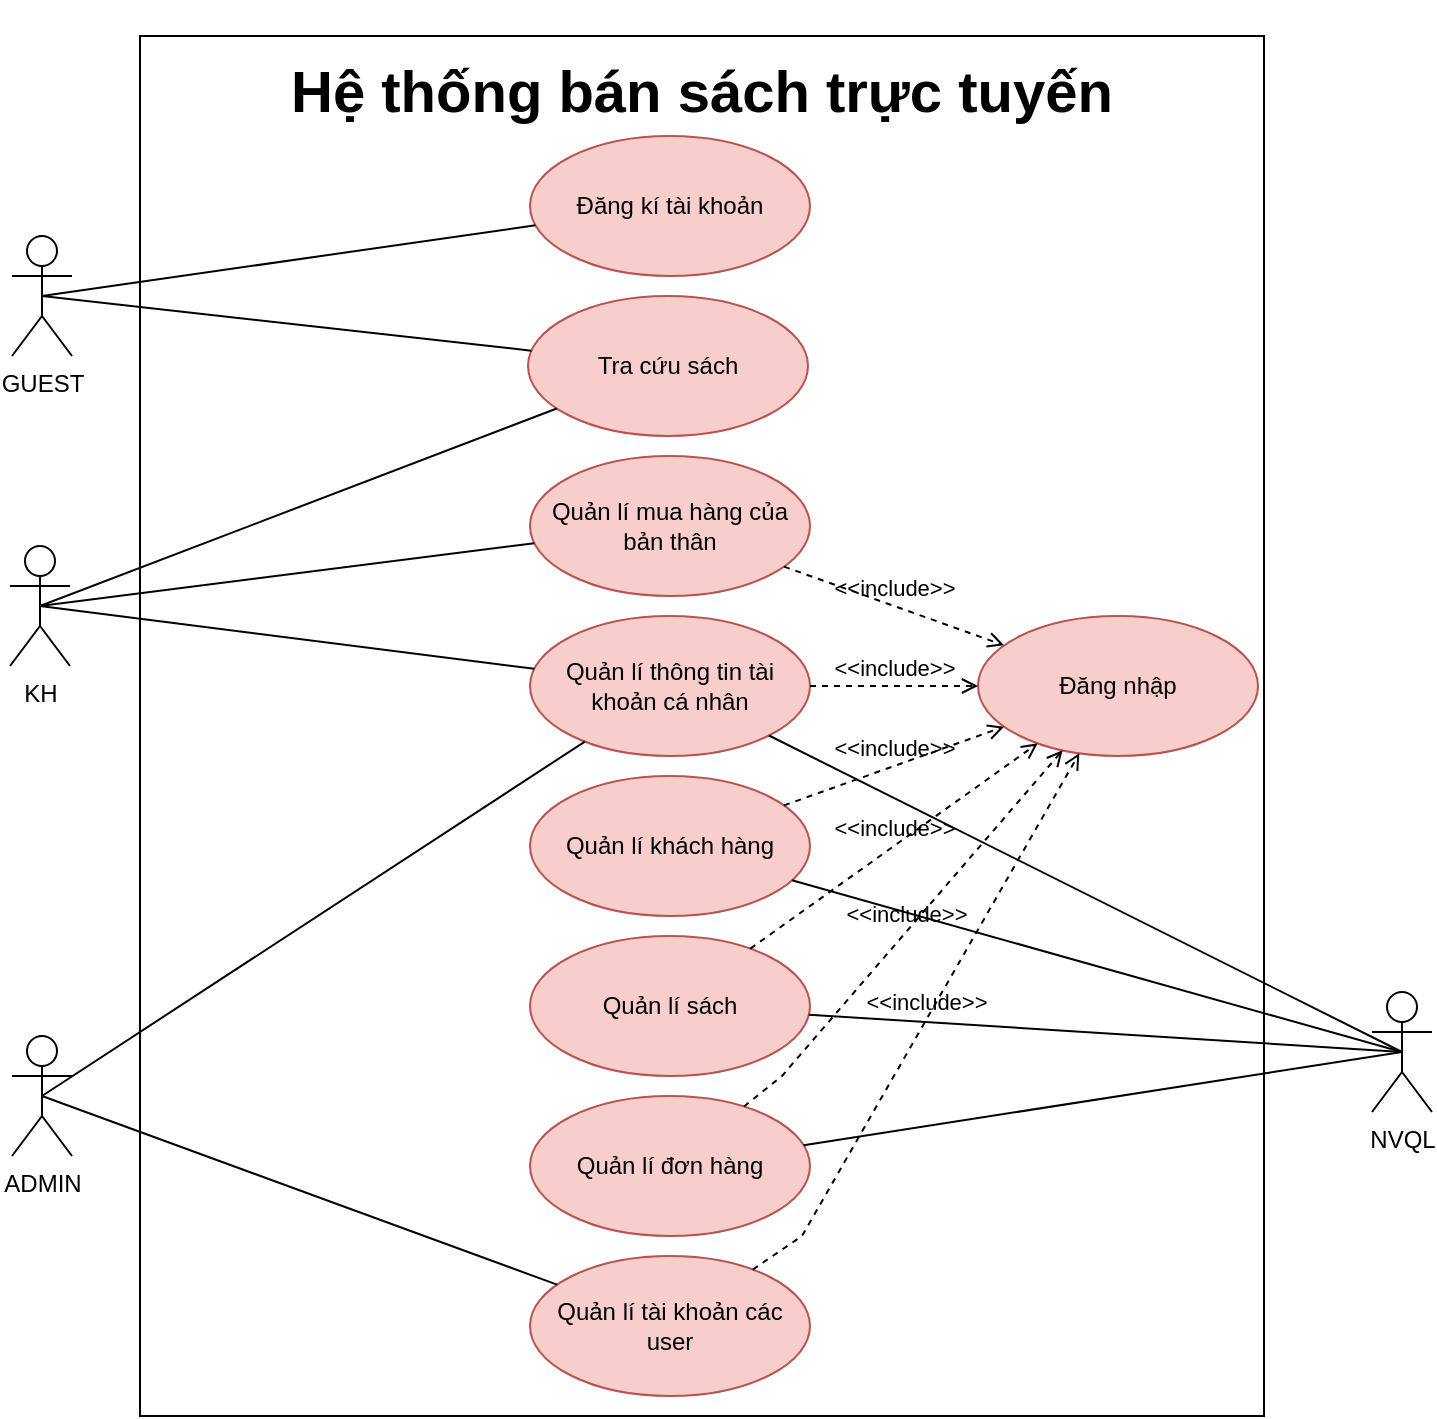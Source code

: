 <mxfile version="24.0.2" type="github" pages="10">
  <diagram id="T3AG9Gq-OQvNrAsNlIJI" name="General use-case">
    <mxGraphModel dx="1122" dy="551" grid="1" gridSize="10" guides="1" tooltips="1" connect="1" arrows="1" fold="1" page="1" pageScale="1" pageWidth="827" pageHeight="1169" math="0" shadow="0">
      <root>
        <mxCell id="0" />
        <mxCell id="1" parent="0" />
        <mxCell id="JvKZOloK4EmOi9SF0FHK-1" value="&lt;p style=&quot;line-height: 120%; font-size: 29px;&quot;&gt;Hệ thống bán sách trực tuyến&lt;/p&gt;" style="shape=rect;html=1;verticalAlign=top;fontStyle=1;whiteSpace=wrap;align=center;spacingTop=-25;" parent="1" vertex="1">
          <mxGeometry x="149" y="50" width="562" height="690" as="geometry" />
        </mxCell>
        <mxCell id="JvKZOloK4EmOi9SF0FHK-2" value="KH" style="shape=umlActor;html=1;verticalLabelPosition=bottom;verticalAlign=top;align=center;" parent="1" vertex="1">
          <mxGeometry x="84" y="305" width="30" height="60" as="geometry" />
        </mxCell>
        <mxCell id="JvKZOloK4EmOi9SF0FHK-4" value="Đăng kí tài khoản" style="ellipse;whiteSpace=wrap;html=1;fillColor=#f8cecc;strokeColor=#b85450;" parent="1" vertex="1">
          <mxGeometry x="344" y="100" width="140" height="70" as="geometry" />
        </mxCell>
        <mxCell id="JvKZOloK4EmOi9SF0FHK-5" value="Quản lí thông tin tài khoản cá nhân" style="ellipse;whiteSpace=wrap;html=1;fillColor=#f8cecc;strokeColor=#b85450;" parent="1" vertex="1">
          <mxGeometry x="344" y="340" width="140" height="70" as="geometry" />
        </mxCell>
        <mxCell id="JvKZOloK4EmOi9SF0FHK-10" value="Tra cứu sách" style="ellipse;whiteSpace=wrap;html=1;fillColor=#f8cecc;strokeColor=#b85450;" parent="1" vertex="1">
          <mxGeometry x="343" y="180" width="140" height="70" as="geometry" />
        </mxCell>
        <mxCell id="JvKZOloK4EmOi9SF0FHK-14" value="" style="edgeStyle=none;html=1;endArrow=none;verticalAlign=bottom;rounded=0;exitX=0.5;exitY=0.5;exitDx=0;exitDy=0;exitPerimeter=0;" parent="1" source="JvKZOloK4EmOi9SF0FHK-2" target="JvKZOloK4EmOi9SF0FHK-5" edge="1">
          <mxGeometry width="160" relative="1" as="geometry">
            <mxPoint x="-113" y="260" as="sourcePoint" />
            <mxPoint x="182" y="205" as="targetPoint" />
          </mxGeometry>
        </mxCell>
        <mxCell id="JvKZOloK4EmOi9SF0FHK-15" value="" style="edgeStyle=none;html=1;endArrow=none;verticalAlign=bottom;rounded=0;exitX=0.5;exitY=0.5;exitDx=0;exitDy=0;exitPerimeter=0;" parent="1" source="JvKZOloK4EmOi9SF0FHK-2" target="JvKZOloK4EmOi9SF0FHK-10" edge="1">
          <mxGeometry width="160" relative="1" as="geometry">
            <mxPoint x="67" y="180" as="sourcePoint" />
            <mxPoint x="382" y="430" as="targetPoint" />
          </mxGeometry>
        </mxCell>
        <mxCell id="JvKZOloK4EmOi9SF0FHK-19" value="Quản lí mua hàng của bản thân" style="ellipse;whiteSpace=wrap;html=1;fillColor=#f8cecc;strokeColor=#b85450;" parent="1" vertex="1">
          <mxGeometry x="344" y="260" width="140" height="70" as="geometry" />
        </mxCell>
        <mxCell id="JvKZOloK4EmOi9SF0FHK-23" value="" style="edgeStyle=none;html=1;endArrow=none;verticalAlign=bottom;rounded=0;exitX=0.5;exitY=0.5;exitDx=0;exitDy=0;exitPerimeter=0;" parent="1" source="JvKZOloK4EmOi9SF0FHK-2" target="JvKZOloK4EmOi9SF0FHK-19" edge="1">
          <mxGeometry width="160" relative="1" as="geometry">
            <mxPoint x="222" y="530" as="sourcePoint" />
            <mxPoint x="382" y="530" as="targetPoint" />
          </mxGeometry>
        </mxCell>
        <mxCell id="JvKZOloK4EmOi9SF0FHK-25" value="NVQL" style="shape=umlActor;html=1;verticalLabelPosition=bottom;verticalAlign=top;align=center;" parent="1" vertex="1">
          <mxGeometry x="765" y="528" width="30" height="60" as="geometry" />
        </mxCell>
        <mxCell id="JvKZOloK4EmOi9SF0FHK-27" value="Quản lí khách hàng" style="ellipse;whiteSpace=wrap;html=1;fillColor=#f8cecc;strokeColor=#b85450;" parent="1" vertex="1">
          <mxGeometry x="344" y="420" width="140" height="70" as="geometry" />
        </mxCell>
        <mxCell id="JvKZOloK4EmOi9SF0FHK-28" value="Quản lí sách" style="ellipse;whiteSpace=wrap;html=1;fillColor=#f8cecc;strokeColor=#b85450;" parent="1" vertex="1">
          <mxGeometry x="344" y="500" width="140" height="70" as="geometry" />
        </mxCell>
        <mxCell id="JvKZOloK4EmOi9SF0FHK-29" value="Quản lí đơn hàng" style="ellipse;whiteSpace=wrap;html=1;fillColor=#f8cecc;strokeColor=#b85450;" parent="1" vertex="1">
          <mxGeometry x="344" y="580" width="140" height="70" as="geometry" />
        </mxCell>
        <mxCell id="JvKZOloK4EmOi9SF0FHK-30" value="" style="edgeStyle=none;html=1;endArrow=none;verticalAlign=bottom;rounded=0;entryX=0.5;entryY=0.5;entryDx=0;entryDy=0;entryPerimeter=0;" parent="1" source="JvKZOloK4EmOi9SF0FHK-5" target="JvKZOloK4EmOi9SF0FHK-25" edge="1">
          <mxGeometry width="160" relative="1" as="geometry">
            <mxPoint x="482" y="360" as="sourcePoint" />
            <mxPoint x="642" y="360" as="targetPoint" />
          </mxGeometry>
        </mxCell>
        <mxCell id="JvKZOloK4EmOi9SF0FHK-62" value="" style="edgeStyle=none;html=1;endArrow=none;verticalAlign=bottom;rounded=0;entryX=0.5;entryY=0.5;entryDx=0;entryDy=0;entryPerimeter=0;" parent="1" source="JvKZOloK4EmOi9SF0FHK-27" target="JvKZOloK4EmOi9SF0FHK-25" edge="1">
          <mxGeometry width="160" relative="1" as="geometry">
            <mxPoint x="332" y="430" as="sourcePoint" />
            <mxPoint x="492" y="430" as="targetPoint" />
          </mxGeometry>
        </mxCell>
        <mxCell id="JvKZOloK4EmOi9SF0FHK-63" value="" style="edgeStyle=none;html=1;endArrow=none;verticalAlign=bottom;rounded=0;entryX=0.5;entryY=0.5;entryDx=0;entryDy=0;entryPerimeter=0;" parent="1" source="JvKZOloK4EmOi9SF0FHK-28" target="JvKZOloK4EmOi9SF0FHK-25" edge="1">
          <mxGeometry width="160" relative="1" as="geometry">
            <mxPoint x="702" y="375" as="sourcePoint" />
            <mxPoint x="1027" y="490" as="targetPoint" />
          </mxGeometry>
        </mxCell>
        <mxCell id="JvKZOloK4EmOi9SF0FHK-64" value="" style="edgeStyle=none;html=1;endArrow=none;verticalAlign=bottom;rounded=0;entryX=0.5;entryY=0.5;entryDx=0;entryDy=0;entryPerimeter=0;" parent="1" source="JvKZOloK4EmOi9SF0FHK-29" target="JvKZOloK4EmOi9SF0FHK-25" edge="1">
          <mxGeometry width="160" relative="1" as="geometry">
            <mxPoint x="642" y="565" as="sourcePoint" />
            <mxPoint x="1027" y="490" as="targetPoint" />
          </mxGeometry>
        </mxCell>
        <mxCell id="JvKZOloK4EmOi9SF0FHK-65" value="Quản lí tài khoản các user" style="ellipse;whiteSpace=wrap;html=1;fillColor=#f8cecc;strokeColor=#b85450;" parent="1" vertex="1">
          <mxGeometry x="344" y="660" width="140" height="70" as="geometry" />
        </mxCell>
        <mxCell id="JvKZOloK4EmOi9SF0FHK-76" value="ADMIN" style="shape=umlActor;html=1;verticalLabelPosition=bottom;verticalAlign=top;align=center;" parent="1" vertex="1">
          <mxGeometry x="85" y="550" width="30" height="60" as="geometry" />
        </mxCell>
        <mxCell id="JvKZOloK4EmOi9SF0FHK-77" value="" style="edgeStyle=none;html=1;endArrow=none;verticalAlign=bottom;rounded=0;exitX=0.5;exitY=0.5;exitDx=0;exitDy=0;exitPerimeter=0;" parent="1" source="JvKZOloK4EmOi9SF0FHK-76" target="JvKZOloK4EmOi9SF0FHK-65" edge="1">
          <mxGeometry width="160" relative="1" as="geometry">
            <mxPoint x="332" y="1440" as="sourcePoint" />
            <mxPoint x="492" y="1440" as="targetPoint" />
          </mxGeometry>
        </mxCell>
        <mxCell id="sQnbWENPOJhFLqvuRIrK-1" value="" style="edgeStyle=none;html=1;endArrow=none;verticalAlign=bottom;rounded=0;exitX=0.5;exitY=0.5;exitDx=0;exitDy=0;exitPerimeter=0;" edge="1" parent="1" source="JvKZOloK4EmOi9SF0FHK-76" target="JvKZOloK4EmOi9SF0FHK-5">
          <mxGeometry width="160" relative="1" as="geometry">
            <mxPoint x="77" y="313" as="sourcePoint" />
            <mxPoint x="362" y="386" as="targetPoint" />
          </mxGeometry>
        </mxCell>
        <mxCell id="sQnbWENPOJhFLqvuRIrK-2" value="GUEST" style="shape=umlActor;verticalLabelPosition=bottom;verticalAlign=top;html=1;outlineConnect=0;" vertex="1" parent="1">
          <mxGeometry x="85" y="150" width="30" height="60" as="geometry" />
        </mxCell>
        <mxCell id="sQnbWENPOJhFLqvuRIrK-3" value="" style="edgeStyle=none;html=1;endArrow=none;verticalAlign=bottom;rounded=0;exitX=0.5;exitY=0.5;exitDx=0;exitDy=0;exitPerimeter=0;" edge="1" parent="1" source="sQnbWENPOJhFLqvuRIrK-2" target="JvKZOloK4EmOi9SF0FHK-4">
          <mxGeometry width="160" relative="1" as="geometry">
            <mxPoint x="440" y="340" as="sourcePoint" />
            <mxPoint x="600" y="340" as="targetPoint" />
          </mxGeometry>
        </mxCell>
        <mxCell id="sQnbWENPOJhFLqvuRIrK-4" value="" style="edgeStyle=none;html=1;endArrow=none;verticalAlign=bottom;rounded=0;exitX=0.5;exitY=0.5;exitDx=0;exitDy=0;exitPerimeter=0;" edge="1" parent="1" source="sQnbWENPOJhFLqvuRIrK-2" target="JvKZOloK4EmOi9SF0FHK-10">
          <mxGeometry width="160" relative="1" as="geometry">
            <mxPoint x="440" y="340" as="sourcePoint" />
            <mxPoint x="600" y="340" as="targetPoint" />
          </mxGeometry>
        </mxCell>
        <mxCell id="FYCU8Og3HFkOgNvL3cF6-1" value="Đăng nhập" style="ellipse;whiteSpace=wrap;html=1;fillColor=#f8cecc;strokeColor=#b85450;" vertex="1" parent="1">
          <mxGeometry x="568" y="340" width="140" height="70" as="geometry" />
        </mxCell>
        <mxCell id="3My_2lXsvOqWwVDi54DY-1" value="&amp;lt;&amp;lt;include&amp;gt;&amp;gt;" style="edgeStyle=none;html=1;endArrow=open;verticalAlign=bottom;dashed=1;labelBackgroundColor=none;rounded=0;" edge="1" parent="1" source="JvKZOloK4EmOi9SF0FHK-19" target="FYCU8Og3HFkOgNvL3cF6-1">
          <mxGeometry width="160" relative="1" as="geometry">
            <mxPoint x="500" y="390" as="sourcePoint" />
            <mxPoint x="620" y="370" as="targetPoint" />
          </mxGeometry>
        </mxCell>
        <mxCell id="3My_2lXsvOqWwVDi54DY-2" value="&amp;lt;&amp;lt;include&amp;gt;&amp;gt;" style="edgeStyle=none;html=1;endArrow=open;verticalAlign=bottom;dashed=1;labelBackgroundColor=none;rounded=0;" edge="1" parent="1" source="JvKZOloK4EmOi9SF0FHK-5" target="FYCU8Og3HFkOgNvL3cF6-1">
          <mxGeometry width="160" relative="1" as="geometry">
            <mxPoint x="500" y="390" as="sourcePoint" />
            <mxPoint x="660" y="390" as="targetPoint" />
          </mxGeometry>
        </mxCell>
        <mxCell id="3My_2lXsvOqWwVDi54DY-3" value="&amp;lt;&amp;lt;include&amp;gt;&amp;gt;" style="edgeStyle=none;html=1;endArrow=open;verticalAlign=bottom;dashed=1;labelBackgroundColor=none;rounded=0;" edge="1" parent="1" source="JvKZOloK4EmOi9SF0FHK-27" target="FYCU8Og3HFkOgNvL3cF6-1">
          <mxGeometry width="160" relative="1" as="geometry">
            <mxPoint x="494" y="385" as="sourcePoint" />
            <mxPoint x="570" y="385" as="targetPoint" />
          </mxGeometry>
        </mxCell>
        <mxCell id="3My_2lXsvOqWwVDi54DY-4" value="&amp;lt;&amp;lt;include&amp;gt;&amp;gt;" style="edgeStyle=none;html=1;endArrow=open;verticalAlign=bottom;dashed=1;labelBackgroundColor=none;rounded=0;" edge="1" parent="1" source="JvKZOloK4EmOi9SF0FHK-28" target="FYCU8Og3HFkOgNvL3cF6-1">
          <mxGeometry width="160" relative="1" as="geometry">
            <mxPoint x="480" y="444" as="sourcePoint" />
            <mxPoint x="584" y="406" as="targetPoint" />
          </mxGeometry>
        </mxCell>
        <mxCell id="3My_2lXsvOqWwVDi54DY-5" value="&amp;lt;&amp;lt;include&amp;gt;&amp;gt;" style="edgeStyle=none;html=1;endArrow=open;verticalAlign=bottom;dashed=1;labelBackgroundColor=none;rounded=0;" edge="1" parent="1" source="JvKZOloK4EmOi9SF0FHK-29" target="FYCU8Og3HFkOgNvL3cF6-1">
          <mxGeometry width="160" relative="1" as="geometry">
            <mxPoint x="463" y="516" as="sourcePoint" />
            <mxPoint x="601" y="414" as="targetPoint" />
            <Array as="points">
              <mxPoint x="470" y="570" />
            </Array>
          </mxGeometry>
        </mxCell>
        <mxCell id="3My_2lXsvOqWwVDi54DY-6" value="&amp;lt;&amp;lt;include&amp;gt;&amp;gt;" style="edgeStyle=none;html=1;endArrow=open;verticalAlign=bottom;dashed=1;labelBackgroundColor=none;rounded=0;" edge="1" parent="1" source="JvKZOloK4EmOi9SF0FHK-65" target="FYCU8Og3HFkOgNvL3cF6-1">
          <mxGeometry width="160" relative="1" as="geometry">
            <mxPoint x="453" y="593" as="sourcePoint" />
            <mxPoint x="611" y="417" as="targetPoint" />
            <Array as="points">
              <mxPoint x="480" y="650" />
            </Array>
          </mxGeometry>
        </mxCell>
      </root>
    </mxGraphModel>
  </diagram>
  <diagram id="E4f3UYhAJX9ZAdOuJxpk" name="Page-9">
    <mxGraphModel dx="954" dy="468" grid="1" gridSize="10" guides="1" tooltips="1" connect="1" arrows="1" fold="1" page="1" pageScale="1" pageWidth="827" pageHeight="1169" math="0" shadow="0">
      <root>
        <mxCell id="0" />
        <mxCell id="1" parent="0" />
        <mxCell id="seLtyUb52pO5nQqdReKk-1" value="&lt;p style=&quot;line-height: 120%; font-size: 29px;&quot;&gt;Đăng nhập&lt;/p&gt;" style="shape=rect;html=1;verticalAlign=top;fontStyle=1;whiteSpace=wrap;align=center;" parent="1" vertex="1">
          <mxGeometry x="250" y="50" width="510" height="340" as="geometry" />
        </mxCell>
        <mxCell id="seLtyUb52pO5nQqdReKk-2" value="KH" style="shape=umlActor;html=1;verticalLabelPosition=bottom;verticalAlign=top;align=center;" parent="1" vertex="1">
          <mxGeometry x="130" y="136" width="30" height="60" as="geometry" />
        </mxCell>
        <mxCell id="seLtyUb52pO5nQqdReKk-3" value="NVQL" style="shape=umlActor;html=1;verticalLabelPosition=bottom;verticalAlign=top;align=center;" parent="1" vertex="1">
          <mxGeometry x="130" y="220" width="30" height="50" as="geometry" />
        </mxCell>
        <mxCell id="seLtyUb52pO5nQqdReKk-5" value="ADMIN" style="shape=umlActor;html=1;verticalLabelPosition=bottom;verticalAlign=top;align=center;" parent="1" vertex="1">
          <mxGeometry x="130" y="300" width="30" height="60" as="geometry" />
        </mxCell>
        <mxCell id="seLtyUb52pO5nQqdReKk-15" value="Lấy lại mật khẩu" style="ellipse;whiteSpace=wrap;html=1;" parent="1" vertex="1">
          <mxGeometry x="590" y="230" width="140" height="70" as="geometry" />
        </mxCell>
        <mxCell id="seLtyUb52pO5nQqdReKk-20" value="" style="edgeStyle=none;html=1;endArrow=none;verticalAlign=bottom;rounded=0;exitX=0.5;exitY=0.5;exitDx=0;exitDy=0;exitPerimeter=0;" parent="1" source="seLtyUb52pO5nQqdReKk-2" target="_ryHOnnW2LSXZOuKVRgd-2" edge="1">
          <mxGeometry width="160" relative="1" as="geometry">
            <mxPoint x="330" y="260" as="sourcePoint" />
            <mxPoint x="280" y="218.63" as="targetPoint" />
          </mxGeometry>
        </mxCell>
        <mxCell id="seLtyUb52pO5nQqdReKk-21" value="" style="edgeStyle=none;html=1;endArrow=none;verticalAlign=bottom;rounded=0;exitX=0.5;exitY=0.5;exitDx=0;exitDy=0;exitPerimeter=0;" parent="1" source="seLtyUb52pO5nQqdReKk-3" target="_ryHOnnW2LSXZOuKVRgd-2" edge="1">
          <mxGeometry width="160" relative="1" as="geometry">
            <mxPoint x="100" y="166" as="sourcePoint" />
            <mxPoint x="280" y="246.481" as="targetPoint" />
          </mxGeometry>
        </mxCell>
        <mxCell id="seLtyUb52pO5nQqdReKk-22" value="" style="edgeStyle=none;html=1;endArrow=none;verticalAlign=bottom;rounded=0;exitX=0.5;exitY=0.5;exitDx=0;exitDy=0;exitPerimeter=0;" parent="1" source="seLtyUb52pO5nQqdReKk-5" target="_ryHOnnW2LSXZOuKVRgd-2" edge="1">
          <mxGeometry width="160" relative="1" as="geometry">
            <mxPoint x="100" y="260" as="sourcePoint" />
            <mxPoint x="280" y="273.148" as="targetPoint" />
          </mxGeometry>
        </mxCell>
        <mxCell id="_ryHOnnW2LSXZOuKVRgd-2" value="Đăng nhập" style="ellipse;whiteSpace=wrap;html=1;fillColor=#f8cecc;strokeColor=#b85450;" parent="1" vertex="1">
          <mxGeometry x="274" y="230" width="140" height="70" as="geometry" />
        </mxCell>
        <mxCell id="_ryHOnnW2LSXZOuKVRgd-3" value="Condition: {Người dùng quên mật khẩu}&#xa;extension point: Quên mật khẩu" style="shape=note;size=15;spacingLeft=5;align=left;whiteSpace=wrap;" parent="1" vertex="1">
          <mxGeometry x="500" y="146" width="240" height="40" as="geometry" />
        </mxCell>
        <mxCell id="_ryHOnnW2LSXZOuKVRgd-4" value="&amp;lt;&amp;lt;extend&amp;gt;&amp;gt;" style="align=right;html=1;verticalAlign=bottom;rounded=0;labelBackgroundColor=none;endArrow=open;endSize=12;dashed=1;" parent="1" source="seLtyUb52pO5nQqdReKk-15" target="_ryHOnnW2LSXZOuKVRgd-2" edge="1">
          <mxGeometry relative="1" as="geometry">
            <mxPoint x="290" y="300" as="targetPoint" />
            <mxPoint x="450" y="300" as="sourcePoint" />
          </mxGeometry>
        </mxCell>
        <mxCell id="_ryHOnnW2LSXZOuKVRgd-5" value="" style="edgeStyle=none;html=1;endArrow=none;rounded=0;labelBackgroundColor=none;dashed=1;" parent="1" source="_ryHOnnW2LSXZOuKVRgd-3" edge="1">
          <mxGeometry relative="1" as="geometry">
            <mxPoint x="542" y="263" as="targetPoint" />
          </mxGeometry>
        </mxCell>
      </root>
    </mxGraphModel>
  </diagram>
  <diagram id="nya3glI3eG39C7vfRIj3" name="Page-3">
    <mxGraphModel dx="954" dy="468" grid="1" gridSize="10" guides="1" tooltips="1" connect="1" arrows="1" fold="1" page="1" pageScale="1" pageWidth="827" pageHeight="1169" math="0" shadow="0">
      <root>
        <mxCell id="0" />
        <mxCell id="1" parent="0" />
        <mxCell id="Z1TTJWBlDeIg8dNZD0U3-1" value="&lt;p style=&quot;line-height: 120%; font-size: 29px;&quot;&gt;Quản lí thông tin tài khoản&lt;/p&gt;" style="shape=rect;html=1;verticalAlign=top;fontStyle=1;whiteSpace=wrap;align=center;spacingTop=-20;" parent="1" vertex="1">
          <mxGeometry x="160" y="20" width="590" height="340" as="geometry" />
        </mxCell>
        <mxCell id="Z1TTJWBlDeIg8dNZD0U3-2" value="KH" style="shape=umlActor;html=1;verticalLabelPosition=bottom;verticalAlign=top;align=center;" parent="1" vertex="1">
          <mxGeometry x="75" y="80" width="30" height="60" as="geometry" />
        </mxCell>
        <mxCell id="Z1TTJWBlDeIg8dNZD0U3-3" value="Quản lí thông tin tài khoản" style="ellipse;whiteSpace=wrap;html=1;fillColor=#f8cecc;strokeColor=#b85450;" parent="1" vertex="1">
          <mxGeometry x="250" y="210" width="140" height="70" as="geometry" />
        </mxCell>
        <mxCell id="Z1TTJWBlDeIg8dNZD0U3-4" value="Đổi mật khẩu" style="ellipse;whiteSpace=wrap;html=1;" parent="1" vertex="1">
          <mxGeometry x="540" y="148.5" width="140" height="75" as="geometry" />
        </mxCell>
        <mxCell id="Z1TTJWBlDeIg8dNZD0U3-5" value="Cập nhật thông tin cá nhân" style="ellipse;whiteSpace=wrap;html=1;" parent="1" vertex="1">
          <mxGeometry x="540" y="265" width="140" height="70" as="geometry" />
        </mxCell>
        <mxCell id="Z1TTJWBlDeIg8dNZD0U3-6" value="" style="edgeStyle=none;html=1;endArrow=none;verticalAlign=bottom;rounded=0;exitX=0.5;exitY=0.5;exitDx=0;exitDy=0;exitPerimeter=0;" parent="1" source="Z1TTJWBlDeIg8dNZD0U3-2" target="Z1TTJWBlDeIg8dNZD0U3-3" edge="1">
          <mxGeometry width="160" relative="1" as="geometry">
            <mxPoint x="45" y="190" as="sourcePoint" />
            <mxPoint x="340" y="135" as="targetPoint" />
          </mxGeometry>
        </mxCell>
        <mxCell id="Z1TTJWBlDeIg8dNZD0U3-7" value="&amp;lt;&amp;lt;extend&amp;gt;&amp;gt;" style="edgeStyle=none;html=1;startArrow=open;endArrow=none;startSize=12;verticalAlign=bottom;dashed=1;labelBackgroundColor=none;rounded=0;" parent="1" source="Z1TTJWBlDeIg8dNZD0U3-3" target="Z1TTJWBlDeIg8dNZD0U3-5" edge="1">
          <mxGeometry width="160" relative="1" as="geometry">
            <mxPoint x="595" y="340" as="sourcePoint" />
            <mxPoint x="583" y="360" as="targetPoint" />
          </mxGeometry>
        </mxCell>
        <mxCell id="Z1TTJWBlDeIg8dNZD0U3-8" value="&amp;lt;&amp;lt;extend&amp;gt;&amp;gt;" style="edgeStyle=none;html=1;startArrow=open;endArrow=none;startSize=12;verticalAlign=bottom;dashed=1;labelBackgroundColor=none;rounded=0;" parent="1" source="Z1TTJWBlDeIg8dNZD0U3-3" target="Z1TTJWBlDeIg8dNZD0U3-4" edge="1">
          <mxGeometry width="160" relative="1" as="geometry">
            <mxPoint x="644" y="350" as="sourcePoint" />
            <mxPoint x="644" y="420" as="targetPoint" />
          </mxGeometry>
        </mxCell>
        <mxCell id="Z1TTJWBlDeIg8dNZD0U3-9" value="NVQL" style="shape=umlActor;html=1;verticalLabelPosition=bottom;verticalAlign=top;align=center;" parent="1" vertex="1">
          <mxGeometry x="75" y="190" width="30" height="60" as="geometry" />
        </mxCell>
        <mxCell id="Z1TTJWBlDeIg8dNZD0U3-10" value="" style="edgeStyle=none;html=1;endArrow=none;verticalAlign=bottom;rounded=0;entryX=0.5;entryY=0.5;entryDx=0;entryDy=0;entryPerimeter=0;" parent="1" source="Z1TTJWBlDeIg8dNZD0U3-3" target="Z1TTJWBlDeIg8dNZD0U3-9" edge="1">
          <mxGeometry width="160" relative="1" as="geometry">
            <mxPoint x="640" y="290" as="sourcePoint" />
            <mxPoint x="800" y="290" as="targetPoint" />
          </mxGeometry>
        </mxCell>
        <mxCell id="EpYbXIrP79f_heJija39-1" value="ADMIN" style="shape=umlActor;html=1;verticalLabelPosition=bottom;verticalAlign=top;align=center;" vertex="1" parent="1">
          <mxGeometry x="75" y="280" width="30" height="60" as="geometry" />
        </mxCell>
        <mxCell id="EpYbXIrP79f_heJija39-2" value="" style="edgeStyle=none;html=1;endArrow=none;verticalAlign=bottom;rounded=0;entryX=0.5;entryY=0.5;entryDx=0;entryDy=0;entryPerimeter=0;" edge="1" parent="1" source="Z1TTJWBlDeIg8dNZD0U3-3" target="EpYbXIrP79f_heJija39-1">
          <mxGeometry width="160" relative="1" as="geometry">
            <mxPoint x="267" y="270" as="sourcePoint" />
            <mxPoint x="100" y="310" as="targetPoint" />
          </mxGeometry>
        </mxCell>
      </root>
    </mxGraphModel>
  </diagram>
  <diagram id="BJi0dOUraSn688Yki9ww" name="Page-4">
    <mxGraphModel dx="954" dy="468" grid="1" gridSize="10" guides="1" tooltips="1" connect="1" arrows="1" fold="1" page="1" pageScale="1" pageWidth="827" pageHeight="1169" math="0" shadow="0">
      <root>
        <mxCell id="0" />
        <mxCell id="1" parent="0" />
        <mxCell id="kupCzS3My-6PYr_9Wxm2-1" value="&lt;p style=&quot;line-height: 120%; font-size: 29px;&quot;&gt;Quản lí sách&lt;/p&gt;" style="shape=rect;html=1;verticalAlign=top;fontStyle=1;whiteSpace=wrap;align=center;horizontal=1;spacing=-18;" parent="1" vertex="1">
          <mxGeometry x="120" y="180" width="630" height="460" as="geometry" />
        </mxCell>
        <mxCell id="kupCzS3My-6PYr_9Wxm2-14" value="NVQL" style="shape=umlActor;html=1;verticalLabelPosition=bottom;verticalAlign=top;align=center;" parent="1" vertex="1">
          <mxGeometry x="60" y="375" width="30" height="60" as="geometry" />
        </mxCell>
        <mxCell id="kupCzS3My-6PYr_9Wxm2-15" value="Quản lí sách" style="ellipse;whiteSpace=wrap;html=1;fillColor=#f8cecc;strokeColor=#b85450;" parent="1" vertex="1">
          <mxGeometry x="170" y="370" width="140" height="70" as="geometry" />
        </mxCell>
        <mxCell id="kupCzS3My-6PYr_9Wxm2-16" value="Thống kê tổng số lượt mua sách theo từng quyển sách" style="ellipse;whiteSpace=wrap;html=1;" parent="1" vertex="1">
          <mxGeometry x="365" y="567" width="140" height="70" as="geometry" />
        </mxCell>
        <mxCell id="kupCzS3My-6PYr_9Wxm2-17" value="sắp xếp tăng dần/ giảm dần" style="ellipse;whiteSpace=wrap;html=1;" parent="1" vertex="1">
          <mxGeometry x="600" y="567" width="140" height="70" as="geometry" />
        </mxCell>
        <mxCell id="kupCzS3My-6PYr_9Wxm2-19" value="Thêm/xóa sách" style="ellipse;whiteSpace=wrap;html=1;" parent="1" vertex="1">
          <mxGeometry x="365" y="330" width="140" height="70" as="geometry" />
        </mxCell>
        <mxCell id="kupCzS3My-6PYr_9Wxm2-20" value="Theo số lượng sách còn lại trong kho" style="ellipse;whiteSpace=wrap;html=1;" parent="1" vertex="1">
          <mxGeometry x="365" y="410" width="140" height="70" as="geometry" />
        </mxCell>
        <mxCell id="kupCzS3My-6PYr_9Wxm2-21" value="Cập nhật giá" style="ellipse;whiteSpace=wrap;html=1;" parent="1" vertex="1">
          <mxGeometry x="375" y="490" width="120" height="60" as="geometry" />
        </mxCell>
        <mxCell id="kupCzS3My-6PYr_9Wxm2-24" value="&amp;lt;&amp;lt;extend&amp;gt;&amp;gt;" style="edgeStyle=none;html=1;startArrow=open;endArrow=none;startSize=12;verticalAlign=bottom;dashed=1;labelBackgroundColor=none;rounded=0;" parent="1" source="kupCzS3My-6PYr_9Wxm2-15" target="kupCzS3My-6PYr_9Wxm2-16" edge="1">
          <mxGeometry width="160" relative="1" as="geometry">
            <mxPoint x="880" y="585" as="sourcePoint" />
            <mxPoint x="720" y="545" as="targetPoint" />
          </mxGeometry>
        </mxCell>
        <mxCell id="kupCzS3My-6PYr_9Wxm2-25" value="&amp;lt;&amp;lt;extend&amp;gt;&amp;gt;" style="edgeStyle=none;html=1;startArrow=open;endArrow=none;startSize=12;verticalAlign=bottom;dashed=1;labelBackgroundColor=none;rounded=0;" parent="1" source="kupCzS3My-6PYr_9Wxm2-16" target="kupCzS3My-6PYr_9Wxm2-17" edge="1">
          <mxGeometry width="160" relative="1" as="geometry">
            <mxPoint x="900" y="609" as="sourcePoint" />
            <mxPoint x="870" y="640" as="targetPoint" />
          </mxGeometry>
        </mxCell>
        <mxCell id="kupCzS3My-6PYr_9Wxm2-26" value="&amp;lt;&amp;lt;extend&amp;gt;&amp;gt;" style="edgeStyle=none;html=1;startArrow=open;endArrow=none;startSize=12;verticalAlign=bottom;dashed=1;labelBackgroundColor=none;rounded=0;" parent="1" source="kupCzS3My-6PYr_9Wxm2-15" target="kupCzS3My-6PYr_9Wxm2-21" edge="1">
          <mxGeometry width="160" relative="1" as="geometry">
            <mxPoint x="900" y="609" as="sourcePoint" />
            <mxPoint x="860" y="650" as="targetPoint" />
          </mxGeometry>
        </mxCell>
        <mxCell id="kupCzS3My-6PYr_9Wxm2-27" value="&amp;lt;&amp;lt;extend&amp;gt;&amp;gt;" style="edgeStyle=none;html=1;startArrow=open;endArrow=none;startSize=12;verticalAlign=bottom;dashed=1;labelBackgroundColor=none;rounded=0;" parent="1" source="kupCzS3My-6PYr_9Wxm2-15" target="kupCzS3My-6PYr_9Wxm2-20" edge="1">
          <mxGeometry width="160" relative="1" as="geometry">
            <mxPoint x="950" y="620" as="sourcePoint" />
            <mxPoint x="930" y="775" as="targetPoint" />
          </mxGeometry>
        </mxCell>
        <mxCell id="kupCzS3My-6PYr_9Wxm2-28" value="&amp;lt;&amp;lt;extend&amp;gt;&amp;gt;" style="edgeStyle=none;html=1;startArrow=open;endArrow=none;startSize=12;verticalAlign=bottom;dashed=1;labelBackgroundColor=none;rounded=0;" parent="1" source="kupCzS3My-6PYr_9Wxm2-15" target="kupCzS3My-6PYr_9Wxm2-19" edge="1">
          <mxGeometry x="0.007" width="160" relative="1" as="geometry">
            <mxPoint x="950" y="620" as="sourcePoint" />
            <mxPoint x="930" y="775" as="targetPoint" />
            <Array as="points" />
            <mxPoint as="offset" />
          </mxGeometry>
        </mxCell>
        <mxCell id="kupCzS3My-6PYr_9Wxm2-29" value="" style="edgeStyle=none;html=1;endArrow=none;verticalAlign=bottom;rounded=0;entryX=0.5;entryY=0.5;entryDx=0;entryDy=0;entryPerimeter=0;" parent="1" source="kupCzS3My-6PYr_9Wxm2-15" target="kupCzS3My-6PYr_9Wxm2-14" edge="1">
          <mxGeometry width="160" relative="1" as="geometry">
            <mxPoint x="860" y="305" as="sourcePoint" />
            <mxPoint x="1185" y="420" as="targetPoint" />
          </mxGeometry>
        </mxCell>
        <mxCell id="R3z9S4FRo9-Uq1dqK_ZA-1" value="Tìm kiếm sách" style="ellipse;whiteSpace=wrap;html=1;" parent="1" vertex="1">
          <mxGeometry x="365" y="250" width="140" height="70" as="geometry" />
        </mxCell>
        <mxCell id="R3z9S4FRo9-Uq1dqK_ZA-2" value="&amp;lt;&amp;lt;extend&amp;gt;&amp;gt;" style="edgeStyle=none;html=1;startArrow=open;endArrow=none;startSize=12;verticalAlign=bottom;dashed=1;labelBackgroundColor=none;rounded=0;" parent="1" source="kupCzS3My-6PYr_9Wxm2-15" target="R3z9S4FRo9-Uq1dqK_ZA-1" edge="1">
          <mxGeometry width="160" relative="1" as="geometry">
            <mxPoint x="410" y="400" as="sourcePoint" />
            <mxPoint x="570" y="400" as="targetPoint" />
          </mxGeometry>
        </mxCell>
      </root>
    </mxGraphModel>
  </diagram>
  <diagram id="9v_X5ptGF9QI0y2-gBzS" name="Page-5">
    <mxGraphModel dx="954" dy="468" grid="1" gridSize="10" guides="1" tooltips="1" connect="1" arrows="1" fold="1" page="1" pageScale="1" pageWidth="827" pageHeight="1169" math="0" shadow="0">
      <root>
        <mxCell id="0" />
        <mxCell id="1" parent="0" />
        <mxCell id="Sq7gzSCIwvNs6BAdaGtJ-1" value="&lt;p style=&quot;line-height: 120%; font-size: 29px;&quot;&gt;Tra cứu sách&lt;/p&gt;" style="shape=rect;html=1;verticalAlign=top;fontStyle=1;whiteSpace=wrap;align=center;" parent="1" vertex="1">
          <mxGeometry x="80.5" y="110" width="666" height="420" as="geometry" />
        </mxCell>
        <mxCell id="Sq7gzSCIwvNs6BAdaGtJ-2" value="KH" style="shape=umlActor;html=1;verticalLabelPosition=bottom;verticalAlign=top;align=center;" parent="1" vertex="1">
          <mxGeometry x="17" y="240" width="30" height="60" as="geometry" />
        </mxCell>
        <mxCell id="Sq7gzSCIwvNs6BAdaGtJ-3" value="Đặt mua sách" style="ellipse;whiteSpace=wrap;html=1;" parent="1" vertex="1">
          <mxGeometry x="580" y="310" width="140" height="70" as="geometry" />
        </mxCell>
        <mxCell id="Sq7gzSCIwvNs6BAdaGtJ-4" value="Tra cứu sách" style="ellipse;whiteSpace=wrap;html=1;fillColor=#f8cecc;strokeColor=#b85450;" parent="1" vertex="1">
          <mxGeometry x="140" y="300" width="140" height="70" as="geometry" />
        </mxCell>
        <mxCell id="Sq7gzSCIwvNs6BAdaGtJ-5" value="Xem chi tiết sách&amp;nbsp;" style="ellipse;whiteSpace=wrap;html=1;" parent="1" vertex="1">
          <mxGeometry x="344" y="304" width="140" height="70" as="geometry" />
        </mxCell>
        <mxCell id="Sq7gzSCIwvNs6BAdaGtJ-6" value="" style="edgeStyle=none;html=1;endArrow=none;verticalAlign=bottom;rounded=0;exitX=0.5;exitY=0.5;exitDx=0;exitDy=0;exitPerimeter=0;" parent="1" source="Sq7gzSCIwvNs6BAdaGtJ-2" target="Sq7gzSCIwvNs6BAdaGtJ-4" edge="1">
          <mxGeometry width="160" relative="1" as="geometry">
            <mxPoint x="454" y="310" as="sourcePoint" />
            <mxPoint x="614" y="310" as="targetPoint" />
          </mxGeometry>
        </mxCell>
        <mxCell id="Sq7gzSCIwvNs6BAdaGtJ-7" value="&amp;lt;&amp;lt;extend&amp;gt;&amp;gt;" style="edgeStyle=none;html=1;startArrow=open;endArrow=none;startSize=12;verticalAlign=bottom;dashed=1;labelBackgroundColor=none;rounded=0;" parent="1" source="Sq7gzSCIwvNs6BAdaGtJ-4" target="Sq7gzSCIwvNs6BAdaGtJ-5" edge="1">
          <mxGeometry width="160" relative="1" as="geometry">
            <mxPoint x="464" y="272.5" as="sourcePoint" />
            <mxPoint x="624" y="272.5" as="targetPoint" />
          </mxGeometry>
        </mxCell>
        <mxCell id="Sq7gzSCIwvNs6BAdaGtJ-16" value="sắp xếp tăng dần/ giảm dần theo giá" style="ellipse;whiteSpace=wrap;html=1;" parent="1" vertex="1">
          <mxGeometry x="344" y="200" width="140" height="70" as="geometry" />
        </mxCell>
        <mxCell id="Sq7gzSCIwvNs6BAdaGtJ-17" value="&amp;lt;&amp;lt;extend&amp;gt;&amp;gt;" style="edgeStyle=none;html=1;startArrow=open;endArrow=none;startSize=12;verticalAlign=bottom;dashed=1;labelBackgroundColor=none;rounded=0;" parent="1" source="Sq7gzSCIwvNs6BAdaGtJ-4" target="Sq7gzSCIwvNs6BAdaGtJ-16" edge="1">
          <mxGeometry x="-0.005" width="160" relative="1" as="geometry">
            <mxPoint x="370" y="230" as="sourcePoint" />
            <mxPoint x="594" y="332.5" as="targetPoint" />
            <mxPoint as="offset" />
          </mxGeometry>
        </mxCell>
        <mxCell id="Sq7gzSCIwvNs6BAdaGtJ-26" style="edgeStyle=orthogonalEdgeStyle;rounded=0;orthogonalLoop=1;jettySize=auto;html=1;exitX=0.5;exitY=1;exitDx=0;exitDy=0;" parent="1" edge="1">
          <mxGeometry relative="1" as="geometry">
            <mxPoint x="630" y="260" as="sourcePoint" />
            <mxPoint x="630" y="260" as="targetPoint" />
          </mxGeometry>
        </mxCell>
        <mxCell id="A_iAcXmioF64ESBNK1W_-6" value="&amp;lt;&amp;lt;extend&amp;gt;&amp;gt;" style="edgeStyle=none;html=1;startArrow=open;endArrow=none;startSize=12;verticalAlign=bottom;dashed=1;labelBackgroundColor=none;rounded=0;" parent="1" source="Sq7gzSCIwvNs6BAdaGtJ-5" target="Sq7gzSCIwvNs6BAdaGtJ-3" edge="1">
          <mxGeometry width="160" relative="1" as="geometry">
            <mxPoint x="200" y="380" as="sourcePoint" />
            <mxPoint x="360" y="380" as="targetPoint" />
          </mxGeometry>
        </mxCell>
        <mxCell id="eMYxeVDqPSNrHwEivChY-1" value="Đăng nhập" style="ellipse;whiteSpace=wrap;html=1;fillColor=#f8cecc;strokeColor=#b85450;" parent="1" vertex="1">
          <mxGeometry x="580" y="430" width="140" height="70" as="geometry" />
        </mxCell>
        <mxCell id="eMYxeVDqPSNrHwEivChY-6" value="&amp;lt;&amp;lt;include&amp;gt;&amp;gt;" style="edgeStyle=none;html=1;endArrow=open;verticalAlign=bottom;dashed=1;labelBackgroundColor=none;rounded=0;" parent="1" source="Sq7gzSCIwvNs6BAdaGtJ-3" target="eMYxeVDqPSNrHwEivChY-1" edge="1">
          <mxGeometry width="160" relative="1" as="geometry">
            <mxPoint x="250" y="390" as="sourcePoint" />
            <mxPoint x="410" y="390" as="targetPoint" />
          </mxGeometry>
        </mxCell>
        <mxCell id="gzndupuNSLjNwEllTn9G-1" value="Thêm sách trong giỏ hàng" style="ellipse;whiteSpace=wrap;html=1;" parent="1" vertex="1">
          <mxGeometry x="344" y="430" width="140" height="70" as="geometry" />
        </mxCell>
        <mxCell id="gzndupuNSLjNwEllTn9G-2" value="&amp;lt;&amp;lt;extend&amp;gt;&amp;gt;" style="edgeStyle=none;html=1;startArrow=open;endArrow=none;startSize=12;verticalAlign=bottom;dashed=1;labelBackgroundColor=none;rounded=0;" parent="1" source="Sq7gzSCIwvNs6BAdaGtJ-5" target="gzndupuNSLjNwEllTn9G-1" edge="1">
          <mxGeometry width="160" relative="1" as="geometry">
            <mxPoint x="330" y="420" as="sourcePoint" />
            <mxPoint x="490" y="420" as="targetPoint" />
          </mxGeometry>
        </mxCell>
        <mxCell id="gzndupuNSLjNwEllTn9G-3" value="&amp;lt;&amp;lt;include&amp;gt;&amp;gt;" style="edgeStyle=none;html=1;endArrow=open;verticalAlign=bottom;dashed=1;labelBackgroundColor=none;rounded=0;" parent="1" source="gzndupuNSLjNwEllTn9G-1" target="eMYxeVDqPSNrHwEivChY-1" edge="1">
          <mxGeometry width="160" relative="1" as="geometry">
            <mxPoint x="330" y="420" as="sourcePoint" />
            <mxPoint x="490" y="420" as="targetPoint" />
          </mxGeometry>
        </mxCell>
        <mxCell id="-2os0qDmkVIs4XQS6Gwe-2" value="GUEST" style="shape=umlActor;html=1;verticalLabelPosition=bottom;verticalAlign=top;align=center;" vertex="1" parent="1">
          <mxGeometry x="17" y="365" width="30" height="60" as="geometry" />
        </mxCell>
        <mxCell id="-2os0qDmkVIs4XQS6Gwe-3" value="" style="edgeStyle=none;html=1;endArrow=none;verticalAlign=bottom;rounded=0;exitX=0.5;exitY=0.5;exitDx=0;exitDy=0;exitPerimeter=0;" edge="1" parent="1" source="-2os0qDmkVIs4XQS6Gwe-2" target="Sq7gzSCIwvNs6BAdaGtJ-4">
          <mxGeometry width="160" relative="1" as="geometry">
            <mxPoint x="464" y="386" as="sourcePoint" />
            <mxPoint x="150" y="411" as="targetPoint" />
          </mxGeometry>
        </mxCell>
      </root>
    </mxGraphModel>
  </diagram>
  <diagram id="6tT5W5dWCCwECCKHmrsS" name="Page-6">
    <mxGraphModel dx="954" dy="468" grid="1" gridSize="10" guides="1" tooltips="1" connect="1" arrows="1" fold="1" page="1" pageScale="1" pageWidth="827" pageHeight="1169" math="0" shadow="0">
      <root>
        <mxCell id="0" />
        <mxCell id="1" parent="0" />
        <mxCell id="jvfzSwQXrmkZsnoeaDwf-1" value="&lt;p style=&quot;line-height: 120%; font-size: 29px;&quot;&gt;Quản lí đơn hàng&lt;/p&gt;" style="shape=rect;html=1;verticalAlign=top;fontStyle=1;whiteSpace=wrap;align=center;" parent="1" vertex="1">
          <mxGeometry x="90" y="170" width="730" height="505" as="geometry" />
        </mxCell>
        <mxCell id="jvfzSwQXrmkZsnoeaDwf-2" value="NVQL" style="shape=umlActor;html=1;verticalLabelPosition=bottom;verticalAlign=top;align=center;" parent="1" vertex="1">
          <mxGeometry x="20" y="416" width="30" height="60" as="geometry" />
        </mxCell>
        <mxCell id="jvfzSwQXrmkZsnoeaDwf-3" value="Quản lí đơn hàng" style="ellipse;whiteSpace=wrap;html=1;fillColor=#f8cecc;strokeColor=#b85450;" parent="1" vertex="1">
          <mxGeometry x="120" y="415" width="140" height="70" as="geometry" />
        </mxCell>
        <mxCell id="jvfzSwQXrmkZsnoeaDwf-4" value="Xác nhận việc đặt mua sách" style="ellipse;whiteSpace=wrap;html=1;" parent="1" vertex="1">
          <mxGeometry x="417" y="335" width="140" height="70" as="geometry" />
        </mxCell>
        <mxCell id="jvfzSwQXrmkZsnoeaDwf-5" value="Xác nhận việc hủy sách" style="ellipse;whiteSpace=wrap;html=1;" parent="1" vertex="1">
          <mxGeometry x="427" y="585" width="120" height="70" as="geometry" />
        </mxCell>
        <mxCell id="jvfzSwQXrmkZsnoeaDwf-6" value="Xem quá trình giao hàng của đơn hàng" style="ellipse;whiteSpace=wrap;html=1;" parent="1" vertex="1">
          <mxGeometry x="277" y="585" width="140" height="70" as="geometry" />
        </mxCell>
        <mxCell id="jvfzSwQXrmkZsnoeaDwf-7" value="Xác nhận việc thanh toán trước của khách hàng" style="ellipse;whiteSpace=wrap;html=1;" parent="1" vertex="1">
          <mxGeometry x="120" y="585" width="140" height="70" as="geometry" />
        </mxCell>
        <mxCell id="jvfzSwQXrmkZsnoeaDwf-8" value="Thống kê doanh số" style="ellipse;whiteSpace=wrap;html=1;" parent="1" vertex="1">
          <mxGeometry x="417" y="495" width="140" height="70" as="geometry" />
        </mxCell>
        <mxCell id="jvfzSwQXrmkZsnoeaDwf-9" value="Xem chi tiết đơn hàng" style="ellipse;whiteSpace=wrap;html=1;" parent="1" vertex="1">
          <mxGeometry x="630" y="255" width="140" height="70" as="geometry" />
        </mxCell>
        <mxCell id="jvfzSwQXrmkZsnoeaDwf-10" value="Tra cứu đơn hàng" style="ellipse;whiteSpace=wrap;html=1;" parent="1" vertex="1">
          <mxGeometry x="410" y="255" width="140" height="70" as="geometry" />
        </mxCell>
        <mxCell id="jvfzSwQXrmkZsnoeaDwf-11" value="&amp;lt;&amp;lt;extend&amp;gt;&amp;gt;" style="edgeStyle=none;html=1;startArrow=open;endArrow=none;startSize=12;verticalAlign=bottom;dashed=1;labelBackgroundColor=none;rounded=0;" parent="1" source="jvfzSwQXrmkZsnoeaDwf-3" target="jvfzSwQXrmkZsnoeaDwf-4" edge="1">
          <mxGeometry x="0.014" width="160" relative="1" as="geometry">
            <mxPoint x="480" y="175" as="sourcePoint" />
            <mxPoint x="600" y="330" as="targetPoint" />
            <mxPoint as="offset" />
          </mxGeometry>
        </mxCell>
        <mxCell id="jvfzSwQXrmkZsnoeaDwf-12" value="&amp;lt;&amp;lt;extend&amp;gt;&amp;gt;" style="edgeStyle=none;html=1;startArrow=open;endArrow=none;startSize=12;verticalAlign=bottom;dashed=1;labelBackgroundColor=none;rounded=0;" parent="1" source="jvfzSwQXrmkZsnoeaDwf-3" target="jvfzSwQXrmkZsnoeaDwf-10" edge="1">
          <mxGeometry width="160" relative="1" as="geometry">
            <mxPoint x="500" y="425" as="sourcePoint" />
            <mxPoint x="450" y="470" as="targetPoint" />
            <Array as="points" />
          </mxGeometry>
        </mxCell>
        <mxCell id="jvfzSwQXrmkZsnoeaDwf-13" value="&amp;lt;&amp;lt;extend&amp;gt;&amp;gt;" style="edgeStyle=none;html=1;startArrow=open;endArrow=none;startSize=12;verticalAlign=bottom;dashed=1;labelBackgroundColor=none;rounded=0;" parent="1" source="jvfzSwQXrmkZsnoeaDwf-3" target="jvfzSwQXrmkZsnoeaDwf-5" edge="1">
          <mxGeometry width="160" relative="1" as="geometry">
            <mxPoint x="390" y="455" as="sourcePoint" />
            <mxPoint x="550" y="455" as="targetPoint" />
          </mxGeometry>
        </mxCell>
        <mxCell id="jvfzSwQXrmkZsnoeaDwf-14" value="&amp;lt;&amp;lt;extend&amp;gt;&amp;gt;" style="edgeStyle=none;html=1;startArrow=open;endArrow=none;startSize=12;verticalAlign=bottom;dashed=1;labelBackgroundColor=none;rounded=0;" parent="1" source="jvfzSwQXrmkZsnoeaDwf-3" target="jvfzSwQXrmkZsnoeaDwf-8" edge="1">
          <mxGeometry width="160" relative="1" as="geometry">
            <mxPoint x="490" y="440" as="sourcePoint" />
            <mxPoint x="550" y="455" as="targetPoint" />
          </mxGeometry>
        </mxCell>
        <mxCell id="jvfzSwQXrmkZsnoeaDwf-15" value="&amp;lt;&amp;lt;extend&amp;gt;&amp;gt;" style="edgeStyle=none;html=1;startArrow=open;endArrow=none;startSize=12;verticalAlign=bottom;dashed=1;labelBackgroundColor=none;rounded=0;" parent="1" source="jvfzSwQXrmkZsnoeaDwf-3" target="jvfzSwQXrmkZsnoeaDwf-7" edge="1">
          <mxGeometry width="160" relative="1" as="geometry">
            <mxPoint x="590" y="475" as="sourcePoint" />
            <mxPoint x="434" y="546" as="targetPoint" />
          </mxGeometry>
        </mxCell>
        <mxCell id="jvfzSwQXrmkZsnoeaDwf-16" value="&amp;lt;&amp;lt;extend&amp;gt;&amp;gt;" style="edgeStyle=none;html=1;startArrow=open;endArrow=none;startSize=12;verticalAlign=bottom;dashed=1;labelBackgroundColor=none;rounded=0;" parent="1" source="jvfzSwQXrmkZsnoeaDwf-3" target="jvfzSwQXrmkZsnoeaDwf-6" edge="1">
          <mxGeometry width="160" relative="1" as="geometry">
            <mxPoint x="550" y="475" as="sourcePoint" />
            <mxPoint x="400" y="636" as="targetPoint" />
          </mxGeometry>
        </mxCell>
        <mxCell id="jvfzSwQXrmkZsnoeaDwf-17" value="&amp;lt;&amp;lt;extend&amp;gt;&amp;gt;" style="edgeStyle=none;html=1;startArrow=open;endArrow=none;startSize=12;verticalAlign=bottom;dashed=1;labelBackgroundColor=none;rounded=0;" parent="1" source="jvfzSwQXrmkZsnoeaDwf-10" target="jvfzSwQXrmkZsnoeaDwf-9" edge="1">
          <mxGeometry width="160" relative="1" as="geometry">
            <mxPoint x="600" y="485" as="sourcePoint" />
            <mxPoint x="524" y="625" as="targetPoint" />
          </mxGeometry>
        </mxCell>
        <mxCell id="jvfzSwQXrmkZsnoeaDwf-18" value="" style="edgeStyle=none;html=1;endArrow=none;verticalAlign=bottom;rounded=0;entryX=0.5;entryY=0.5;entryDx=0;entryDy=0;entryPerimeter=0;" parent="1" source="jvfzSwQXrmkZsnoeaDwf-3" target="jvfzSwQXrmkZsnoeaDwf-2" edge="1">
          <mxGeometry width="160" relative="1" as="geometry">
            <mxPoint x="890" y="540" as="sourcePoint" />
            <mxPoint x="1275" y="465" as="targetPoint" />
          </mxGeometry>
        </mxCell>
        <mxCell id="Zcl3ZytjDoI0xzZVpkB1-1" value="Xác nhận trả hàng" style="ellipse;whiteSpace=wrap;html=1;" parent="1" vertex="1">
          <mxGeometry x="410" y="415" width="140" height="70" as="geometry" />
        </mxCell>
        <mxCell id="Zcl3ZytjDoI0xzZVpkB1-2" value="&amp;lt;&amp;lt;extend&amp;gt;&amp;gt;" style="edgeStyle=none;html=1;startArrow=open;endArrow=none;startSize=12;verticalAlign=bottom;dashed=1;labelBackgroundColor=none;rounded=0;" parent="1" source="jvfzSwQXrmkZsnoeaDwf-3" target="Zcl3ZytjDoI0xzZVpkB1-1" edge="1">
          <mxGeometry width="160" relative="1" as="geometry">
            <mxPoint x="400" y="475" as="sourcePoint" />
            <mxPoint x="560" y="475" as="targetPoint" />
          </mxGeometry>
        </mxCell>
      </root>
    </mxGraphModel>
  </diagram>
  <diagram id="poXmpLePitStqW_hbYCY" name="Page-7">
    <mxGraphModel dx="954" dy="468" grid="1" gridSize="10" guides="1" tooltips="1" connect="1" arrows="1" fold="1" page="1" pageScale="1" pageWidth="827" pageHeight="1169" math="0" shadow="0">
      <root>
        <mxCell id="0" />
        <mxCell id="1" parent="0" />
        <mxCell id="MzMJLrthSCUsjlWy0M1b-1" value="&lt;p style=&quot;line-height: 120%; font-size: 29px;&quot;&gt;Quản lí tài khoản các user&lt;/p&gt;" style="shape=rect;html=1;verticalAlign=top;fontStyle=1;whiteSpace=wrap;align=center;" parent="1" vertex="1">
          <mxGeometry x="120" y="240" width="480" height="410" as="geometry" />
        </mxCell>
        <mxCell id="MzMJLrthSCUsjlWy0M1b-2" value="Quản lí tài khoản các user" style="ellipse;whiteSpace=wrap;html=1;fillColor=#f8cecc;strokeColor=#b85450;" parent="1" vertex="1">
          <mxGeometry x="170" y="440" width="140" height="70" as="geometry" />
        </mxCell>
        <mxCell id="MzMJLrthSCUsjlWy0M1b-3" value="Tạo/Xóa&lt;br/&gt;tài khoản của NVQL" style="ellipse;whiteSpace=wrap;html=1;" parent="1" vertex="1">
          <mxGeometry x="450" y="440" width="140" height="70" as="geometry" />
        </mxCell>
        <mxCell id="MzMJLrthSCUsjlWy0M1b-4" value="Xóa&lt;br/&gt;tài khoản KH" style="ellipse;whiteSpace=wrap;html=1;" parent="1" vertex="1">
          <mxGeometry x="290" y="570" width="140" height="70" as="geometry" />
        </mxCell>
        <mxCell id="MzMJLrthSCUsjlWy0M1b-5" value="Xác&lt;br/&gt;thực các yêu cầu reset mật khẩu" style="ellipse;whiteSpace=wrap;html=1;" parent="1" vertex="1">
          <mxGeometry x="450" y="330" width="140" height="70" as="geometry" />
        </mxCell>
        <mxCell id="MzMJLrthSCUsjlWy0M1b-6" value="&amp;lt;&amp;lt;extend&amp;gt;&amp;gt;" style="edgeStyle=none;html=1;startArrow=open;endArrow=none;startSize=12;verticalAlign=bottom;dashed=1;labelBackgroundColor=none;rounded=0;" parent="1" source="MzMJLrthSCUsjlWy0M1b-2" target="MzMJLrthSCUsjlWy0M1b-3" edge="1">
          <mxGeometry width="160" relative="1" as="geometry">
            <mxPoint x="560" y="280" as="sourcePoint" />
            <mxPoint x="720" y="280" as="targetPoint" />
          </mxGeometry>
        </mxCell>
        <mxCell id="MzMJLrthSCUsjlWy0M1b-7" value="Thống&lt;br/&gt;kê tài khoản của tất cả user" style="ellipse;whiteSpace=wrap;html=1;" parent="1" vertex="1">
          <mxGeometry x="140" y="570" width="140" height="70" as="geometry" />
        </mxCell>
        <mxCell id="MzMJLrthSCUsjlWy0M1b-8" value="Khóa&lt;br/&gt;tài khoản KH boom hàng nhiều" style="ellipse;whiteSpace=wrap;html=1;" parent="1" vertex="1">
          <mxGeometry x="450" y="570" width="140" height="70" as="geometry" />
        </mxCell>
        <mxCell id="MzMJLrthSCUsjlWy0M1b-9" value="&amp;lt;&amp;lt;extend&amp;gt;&amp;gt;" style="edgeStyle=none;html=1;startArrow=open;endArrow=none;startSize=12;verticalAlign=bottom;dashed=1;labelBackgroundColor=none;rounded=0;" parent="1" source="MzMJLrthSCUsjlWy0M1b-2" target="MzMJLrthSCUsjlWy0M1b-5" edge="1">
          <mxGeometry width="160" relative="1" as="geometry">
            <mxPoint x="560" y="690" as="sourcePoint" />
            <mxPoint x="720" y="690" as="targetPoint" />
          </mxGeometry>
        </mxCell>
        <mxCell id="MzMJLrthSCUsjlWy0M1b-10" value="&amp;lt;&amp;lt;extend&amp;gt;&amp;gt;" style="edgeStyle=none;html=1;startArrow=open;endArrow=none;startSize=12;verticalAlign=bottom;dashed=1;labelBackgroundColor=none;rounded=0;" parent="1" source="MzMJLrthSCUsjlWy0M1b-2" target="MzMJLrthSCUsjlWy0M1b-8" edge="1">
          <mxGeometry width="160" relative="1" as="geometry">
            <mxPoint x="560" y="690" as="sourcePoint" />
            <mxPoint x="720" y="690" as="targetPoint" />
          </mxGeometry>
        </mxCell>
        <mxCell id="MzMJLrthSCUsjlWy0M1b-11" value="&amp;lt;&amp;lt;extend&amp;gt;&amp;gt;" style="edgeStyle=none;html=1;startArrow=open;endArrow=none;startSize=12;verticalAlign=bottom;dashed=1;labelBackgroundColor=none;rounded=0;" parent="1" source="MzMJLrthSCUsjlWy0M1b-2" target="MzMJLrthSCUsjlWy0M1b-4" edge="1">
          <mxGeometry width="160" relative="1" as="geometry">
            <mxPoint x="400" y="485" as="sourcePoint" />
            <mxPoint x="450" y="505" as="targetPoint" />
          </mxGeometry>
        </mxCell>
        <mxCell id="MzMJLrthSCUsjlWy0M1b-12" value="&amp;lt;&amp;lt;extend&amp;gt;&amp;gt;" style="edgeStyle=none;html=1;startArrow=open;endArrow=none;startSize=12;verticalAlign=bottom;dashed=1;labelBackgroundColor=none;rounded=0;" parent="1" source="MzMJLrthSCUsjlWy0M1b-2" target="MzMJLrthSCUsjlWy0M1b-7" edge="1">
          <mxGeometry width="160" relative="1" as="geometry">
            <mxPoint x="380" y="509" as="sourcePoint" />
            <mxPoint x="450" y="581" as="targetPoint" />
          </mxGeometry>
        </mxCell>
        <mxCell id="MzMJLrthSCUsjlWy0M1b-13" value="ADMIN" style="shape=umlActor;html=1;verticalLabelPosition=bottom;verticalAlign=top;align=center;" parent="1" vertex="1">
          <mxGeometry x="64" y="445" width="30" height="60" as="geometry" />
        </mxCell>
        <mxCell id="MzMJLrthSCUsjlWy0M1b-14" value="" style="edgeStyle=none;html=1;endArrow=none;verticalAlign=bottom;rounded=0;exitX=0.5;exitY=0.5;exitDx=0;exitDy=0;exitPerimeter=0;" parent="1" source="MzMJLrthSCUsjlWy0M1b-13" target="MzMJLrthSCUsjlWy0M1b-2" edge="1">
          <mxGeometry width="160" relative="1" as="geometry">
            <mxPoint x="560" y="690" as="sourcePoint" />
            <mxPoint x="720" y="690" as="targetPoint" />
          </mxGeometry>
        </mxCell>
      </root>
    </mxGraphModel>
  </diagram>
  <diagram id="nA5U1Aver3OzmacmsP-t" name="Page-8">
    <mxGraphModel dx="954" dy="468" grid="1" gridSize="10" guides="1" tooltips="1" connect="1" arrows="1" fold="1" page="1" pageScale="1" pageWidth="827" pageHeight="1169" math="0" shadow="0">
      <root>
        <mxCell id="0" />
        <mxCell id="1" parent="0" />
        <mxCell id="9kIGytSrDfYfYABnchhy-1" value="&lt;p style=&quot;line-height: 120%; font-size: 29px;&quot;&gt;Quản lí mua hàng&lt;/p&gt;" style="shape=rect;html=1;verticalAlign=top;fontStyle=1;whiteSpace=wrap;align=center;" parent="1" vertex="1">
          <mxGeometry x="80.5" y="390" width="666" height="420" as="geometry" />
        </mxCell>
        <mxCell id="9kIGytSrDfYfYABnchhy-6" value="Quản lí mua hàng của bản thân" style="ellipse;whiteSpace=wrap;html=1;fillColor=#f8cecc;strokeColor=#b85450;" parent="1" vertex="1">
          <mxGeometry x="130" y="597" width="140" height="70" as="geometry" />
        </mxCell>
        <mxCell id="9kIGytSrDfYfYABnchhy-7" value="Quản lí hóa đơn" style="ellipse;whiteSpace=wrap;html=1;" parent="1" vertex="1">
          <mxGeometry x="380" y="595" width="140" height="70" as="geometry" />
        </mxCell>
        <mxCell id="9kIGytSrDfYfYABnchhy-8" value="Hủy đơn" style="ellipse;whiteSpace=wrap;html=1;" parent="1" vertex="1">
          <mxGeometry x="390" y="735" width="120" height="60" as="geometry" />
        </mxCell>
        <mxCell id="9kIGytSrDfYfYABnchhy-9" value="&amp;lt;&amp;lt;extend&amp;gt;&amp;gt;" style="edgeStyle=none;html=1;startArrow=open;endArrow=none;startSize=12;verticalAlign=bottom;dashed=1;labelBackgroundColor=none;rounded=0;" parent="1" source="9kIGytSrDfYfYABnchhy-7" target="9kIGytSrDfYfYABnchhy-8" edge="1">
          <mxGeometry width="160" relative="1" as="geometry">
            <mxPoint x="494" y="580" as="sourcePoint" />
            <mxPoint x="654" y="580" as="targetPoint" />
          </mxGeometry>
        </mxCell>
        <mxCell id="9kIGytSrDfYfYABnchhy-13" value="&amp;lt;&amp;lt;extend&amp;gt;&amp;gt;" style="edgeStyle=none;html=1;startArrow=open;endArrow=none;startSize=12;verticalAlign=bottom;dashed=1;labelBackgroundColor=none;rounded=0;" parent="1" source="9kIGytSrDfYfYABnchhy-6" target="9kIGytSrDfYfYABnchhy-7" edge="1">
          <mxGeometry width="160" relative="1" as="geometry">
            <mxPoint x="604" y="540" as="sourcePoint" />
            <mxPoint x="160" y="650" as="targetPoint" />
          </mxGeometry>
        </mxCell>
        <mxCell id="9kIGytSrDfYfYABnchhy-15" style="edgeStyle=orthogonalEdgeStyle;rounded=0;orthogonalLoop=1;jettySize=auto;html=1;exitX=0.5;exitY=1;exitDx=0;exitDy=0;" parent="1" edge="1">
          <mxGeometry relative="1" as="geometry">
            <mxPoint x="630" y="260" as="sourcePoint" />
            <mxPoint x="630" y="260" as="targetPoint" />
          </mxGeometry>
        </mxCell>
        <mxCell id="9kIGytSrDfYfYABnchhy-17" value="Xem giỏ hàng" style="ellipse;whiteSpace=wrap;html=1;" parent="1" vertex="1">
          <mxGeometry x="380" y="480" width="140" height="70" as="geometry" />
        </mxCell>
        <mxCell id="9kIGytSrDfYfYABnchhy-18" value="&amp;lt;&amp;lt;extend&amp;gt;&amp;gt;" style="edgeStyle=none;html=1;startArrow=open;endArrow=none;startSize=12;verticalAlign=bottom;dashed=1;labelBackgroundColor=none;rounded=0;" parent="1" source="9kIGytSrDfYfYABnchhy-6" target="9kIGytSrDfYfYABnchhy-17" edge="1">
          <mxGeometry width="160" relative="1" as="geometry">
            <mxPoint x="200" y="380" as="sourcePoint" />
            <mxPoint x="360" y="380" as="targetPoint" />
          </mxGeometry>
        </mxCell>
        <mxCell id="9kIGytSrDfYfYABnchhy-23" value="Trả hàng" style="ellipse;whiteSpace=wrap;html=1;" parent="1" vertex="1">
          <mxGeometry x="220" y="725" width="140" height="70" as="geometry" />
        </mxCell>
        <mxCell id="9kIGytSrDfYfYABnchhy-24" value="&amp;lt;&amp;lt;extend&amp;gt;&amp;gt;" style="edgeStyle=none;html=1;startArrow=open;endArrow=none;startSize=12;verticalAlign=bottom;dashed=1;labelBackgroundColor=none;rounded=0;" parent="1" source="9kIGytSrDfYfYABnchhy-7" target="9kIGytSrDfYfYABnchhy-23" edge="1">
          <mxGeometry width="160" relative="1" as="geometry">
            <mxPoint x="250" y="390" as="sourcePoint" />
            <mxPoint x="410" y="390" as="targetPoint" />
          </mxGeometry>
        </mxCell>
        <mxCell id="idF-jgJMMsZ-dhxPFzLF-1" value="KH" style="shape=umlActor;html=1;verticalLabelPosition=bottom;verticalAlign=top;align=center;" parent="1" vertex="1">
          <mxGeometry x="20" y="602" width="30" height="60" as="geometry" />
        </mxCell>
        <mxCell id="idF-jgJMMsZ-dhxPFzLF-2" value="" style="edgeStyle=none;html=1;endArrow=none;verticalAlign=bottom;rounded=0;exitX=0.5;exitY=0.5;exitDx=0;exitDy=0;exitPerimeter=0;entryX=0;entryY=0.5;entryDx=0;entryDy=0;" parent="1" source="idF-jgJMMsZ-dhxPFzLF-1" target="9kIGytSrDfYfYABnchhy-6" edge="1">
          <mxGeometry width="160" relative="1" as="geometry">
            <mxPoint x="330" y="620" as="sourcePoint" />
            <mxPoint x="490" y="620" as="targetPoint" />
          </mxGeometry>
        </mxCell>
        <mxCell id="idF-jgJMMsZ-dhxPFzLF-3" value="Tra cứu hóa đơn" style="ellipse;whiteSpace=wrap;html=1;" parent="1" vertex="1">
          <mxGeometry x="570" y="595" width="140" height="70" as="geometry" />
        </mxCell>
        <mxCell id="idF-jgJMMsZ-dhxPFzLF-4" value="&amp;lt;&amp;lt;extend&amp;gt;&amp;gt;" style="edgeStyle=none;html=1;startArrow=open;endArrow=none;startSize=12;verticalAlign=bottom;dashed=1;labelBackgroundColor=none;rounded=0;" parent="1" source="9kIGytSrDfYfYABnchhy-7" target="idF-jgJMMsZ-dhxPFzLF-3" edge="1">
          <mxGeometry width="160" relative="1" as="geometry">
            <mxPoint x="330" y="620" as="sourcePoint" />
            <mxPoint x="490" y="620" as="targetPoint" />
          </mxGeometry>
        </mxCell>
        <mxCell id="5fd5laKw3Xv8ys9n9Skc-1" value="Xem chi tiết hóa đơn" style="ellipse;whiteSpace=wrap;html=1;" parent="1" vertex="1">
          <mxGeometry x="570" y="725" width="140" height="70" as="geometry" />
        </mxCell>
        <mxCell id="5fd5laKw3Xv8ys9n9Skc-2" value="&amp;lt;&amp;lt;extend&amp;gt;&amp;gt;" style="edgeStyle=none;html=1;startArrow=open;endArrow=none;startSize=12;verticalAlign=bottom;dashed=1;labelBackgroundColor=none;rounded=0;" parent="1" source="idF-jgJMMsZ-dhxPFzLF-3" target="5fd5laKw3Xv8ys9n9Skc-1" edge="1">
          <mxGeometry width="160" relative="1" as="geometry">
            <mxPoint x="330" y="620" as="sourcePoint" />
            <mxPoint x="490" y="620" as="targetPoint" />
          </mxGeometry>
        </mxCell>
        <mxCell id="9SbBcdNOiTA0vSYM9g8g-1" value="Đặt mua" style="ellipse;whiteSpace=wrap;html=1;" vertex="1" parent="1">
          <mxGeometry x="570" y="480" width="140" height="70" as="geometry" />
        </mxCell>
        <mxCell id="9SbBcdNOiTA0vSYM9g8g-2" value="&amp;lt;&amp;lt;extend&amp;gt;&amp;gt;" style="edgeStyle=none;html=1;startArrow=open;endArrow=none;startSize=12;verticalAlign=bottom;dashed=1;labelBackgroundColor=none;rounded=0;" edge="1" parent="1" source="9kIGytSrDfYfYABnchhy-17" target="9SbBcdNOiTA0vSYM9g8g-1">
          <mxGeometry width="160" relative="1" as="geometry">
            <mxPoint x="330" y="650" as="sourcePoint" />
            <mxPoint x="490" y="650" as="targetPoint" />
          </mxGeometry>
        </mxCell>
      </root>
    </mxGraphModel>
  </diagram>
  <diagram id="q48AvVlArXwJwK1sLHfO" name="Page-10">
    <mxGraphModel dx="954" dy="468" grid="1" gridSize="10" guides="1" tooltips="1" connect="1" arrows="1" fold="1" page="1" pageScale="1" pageWidth="827" pageHeight="1169" math="0" shadow="0">
      <root>
        <mxCell id="0" />
        <mxCell id="1" parent="0" />
        <mxCell id="UWfZz5TNPLdsYvyx_vfx-1" value="&lt;p style=&quot;line-height: 120%; font-size: 29px;&quot;&gt;Quản lí khách hàng&lt;/p&gt;" style="shape=rect;html=1;verticalAlign=top;fontStyle=1;whiteSpace=wrap;align=center;" parent="1" vertex="1">
          <mxGeometry x="110" y="230" width="480" height="325" as="geometry" />
        </mxCell>
        <mxCell id="UWfZz5TNPLdsYvyx_vfx-2" value="NVQL" style="shape=umlActor;html=1;verticalLabelPosition=bottom;verticalAlign=top;align=center;" parent="1" vertex="1">
          <mxGeometry x="64" y="445" width="30" height="60" as="geometry" />
        </mxCell>
        <mxCell id="N0AZ_VgTEwWWoJX6DHtR-1" value="Quản lí khách hàng" style="ellipse;whiteSpace=wrap;html=1;fillColor=#f8cecc;strokeColor=#b85450;" parent="1" vertex="1">
          <mxGeometry x="170" y="440" width="140" height="70" as="geometry" />
        </mxCell>
        <mxCell id="N0AZ_VgTEwWWoJX6DHtR-2" value="&lt;span style=&quot;font-size:11.0pt;line-height:107%;&lt;br/&gt;font-family:&amp;quot;Calibri&amp;quot;,sans-serif;mso-ascii-theme-font:minor-latin;mso-fareast-font-family:&lt;br/&gt;Calibri;mso-fareast-theme-font:minor-latin;mso-hansi-theme-font:minor-latin;&lt;br/&gt;mso-bidi-font-family:&amp;quot;Times New Roman&amp;quot;;mso-bidi-theme-font:minor-bidi;&lt;br/&gt;mso-ansi-language:EN-US;mso-fareast-language:EN-US;mso-bidi-language:AR-SA&quot;&gt;Tra&lt;br/&gt;cứu thông tin khách hàng&lt;/span&gt;" style="ellipse;whiteSpace=wrap;html=1;" parent="1" vertex="1">
          <mxGeometry x="360" y="320" width="140" height="70" as="geometry" />
        </mxCell>
        <mxCell id="N0AZ_VgTEwWWoJX6DHtR-3" value="&lt;span style=&quot;font-size:11.0pt;line-height:107%;&lt;br/&gt;font-family:&amp;quot;Calibri&amp;quot;,sans-serif;mso-ascii-theme-font:minor-latin;mso-fareast-font-family:&lt;br/&gt;Calibri;mso-fareast-theme-font:minor-latin;mso-hansi-theme-font:minor-latin;&lt;br/&gt;mso-bidi-font-family:&amp;quot;Times New Roman&amp;quot;;mso-bidi-theme-font:minor-bidi;&lt;br/&gt;mso-ansi-language:EN-US;mso-fareast-language:EN-US;mso-bidi-language:AR-SA&quot;&gt;Xem&lt;br/&gt;lịch sử mua hàng của mỗi khách hàng&lt;/span&gt;" style="ellipse;whiteSpace=wrap;html=1;" parent="1" vertex="1">
          <mxGeometry x="360" y="440" width="140" height="70" as="geometry" />
        </mxCell>
        <mxCell id="N0AZ_VgTEwWWoJX6DHtR-4" value="" style="edgeStyle=none;html=1;endArrow=none;verticalAlign=bottom;rounded=0;entryX=0.5;entryY=0.5;entryDx=0;entryDy=0;entryPerimeter=0;" parent="1" source="N0AZ_VgTEwWWoJX6DHtR-1" target="UWfZz5TNPLdsYvyx_vfx-2" edge="1">
          <mxGeometry width="160" relative="1" as="geometry">
            <mxPoint x="320" y="450" as="sourcePoint" />
            <mxPoint x="480" y="450" as="targetPoint" />
          </mxGeometry>
        </mxCell>
        <mxCell id="N0AZ_VgTEwWWoJX6DHtR-5" value="&amp;lt;&amp;lt;extend&amp;gt;&amp;gt;" style="edgeStyle=none;html=1;startArrow=open;endArrow=none;startSize=12;verticalAlign=bottom;dashed=1;labelBackgroundColor=none;rounded=0;" parent="1" source="N0AZ_VgTEwWWoJX6DHtR-1" target="N0AZ_VgTEwWWoJX6DHtR-2" edge="1">
          <mxGeometry width="160" relative="1" as="geometry">
            <mxPoint x="320" y="450" as="sourcePoint" />
            <mxPoint x="480" y="450" as="targetPoint" />
          </mxGeometry>
        </mxCell>
        <mxCell id="N0AZ_VgTEwWWoJX6DHtR-6" value="&amp;lt;&amp;lt;extend&amp;gt;&amp;gt;" style="edgeStyle=none;html=1;startArrow=open;endArrow=none;startSize=12;verticalAlign=bottom;dashed=1;labelBackgroundColor=none;rounded=0;" parent="1" source="N0AZ_VgTEwWWoJX6DHtR-1" target="N0AZ_VgTEwWWoJX6DHtR-3" edge="1">
          <mxGeometry width="160" relative="1" as="geometry">
            <mxPoint x="305" y="463" as="sourcePoint" />
            <mxPoint x="395" y="427" as="targetPoint" />
          </mxGeometry>
        </mxCell>
      </root>
    </mxGraphModel>
  </diagram>
  <diagram id="RpZrEgjykwpa7-M2goEz" name="UseCase Tổng quát">
    <mxGraphModel dx="1516" dy="837" grid="1" gridSize="10" guides="1" tooltips="1" connect="1" arrows="1" fold="1" page="1" pageScale="1" pageWidth="827" pageHeight="1169" math="0" shadow="0">
      <root>
        <mxCell id="0" />
        <mxCell id="1" parent="0" />
        <mxCell id="kq5Bi3SoA993mCfNJtqv-30" value="" style="rounded=0;whiteSpace=wrap;html=1;" vertex="1" parent="1">
          <mxGeometry x="970" y="170" width="560" height="880" as="geometry" />
        </mxCell>
        <mxCell id="kq5Bi3SoA993mCfNJtqv-31" value="Khách vãng lai" style="shape=umlActor;verticalLabelPosition=bottom;verticalAlign=top;html=1;outlineConnect=0;" vertex="1" parent="1">
          <mxGeometry x="1580" y="370" width="30" height="60" as="geometry" />
        </mxCell>
        <mxCell id="kq5Bi3SoA993mCfNJtqv-32" value="Khách hàng&lt;div&gt;&lt;br&gt;&lt;/div&gt;" style="shape=umlActor;verticalLabelPosition=bottom;verticalAlign=top;html=1;outlineConnect=0;" vertex="1" parent="1">
          <mxGeometry x="1580" y="671" width="30" height="60" as="geometry" />
        </mxCell>
        <mxCell id="kq5Bi3SoA993mCfNJtqv-33" value="Quản trị viên" style="shape=umlActor;verticalLabelPosition=bottom;verticalAlign=top;html=1;outlineConnect=0;" vertex="1" parent="1">
          <mxGeometry x="920" y="371" width="30" height="60" as="geometry" />
        </mxCell>
        <mxCell id="kq5Bi3SoA993mCfNJtqv-34" value="Đăng ký" style="ellipse;whiteSpace=wrap;html=1;" vertex="1" parent="1">
          <mxGeometry x="1171" y="260" width="150" height="70" as="geometry" />
        </mxCell>
        <mxCell id="kq5Bi3SoA993mCfNJtqv-35" value="Quản lý tài khoản" style="ellipse;whiteSpace=wrap;html=1;" vertex="1" parent="1">
          <mxGeometry x="1171" y="666" width="150" height="70" as="geometry" />
        </mxCell>
        <mxCell id="kq5Bi3SoA993mCfNJtqv-36" value="Quản lý giỏ hàng" style="ellipse;whiteSpace=wrap;html=1;" vertex="1" parent="1">
          <mxGeometry x="1171" y="767" width="150" height="70" as="geometry" />
        </mxCell>
        <mxCell id="kq5Bi3SoA993mCfNJtqv-37" value="Quản lý đơn hàng" style="ellipse;whiteSpace=wrap;html=1;" vertex="1" parent="1">
          <mxGeometry x="1171" y="869" width="150" height="70" as="geometry" />
        </mxCell>
        <mxCell id="kq5Bi3SoA993mCfNJtqv-38" value="Quản lý thống kê" style="ellipse;whiteSpace=wrap;html=1;" vertex="1" parent="1">
          <mxGeometry x="1171" y="970" width="150" height="70" as="geometry" />
        </mxCell>
        <mxCell id="kq5Bi3SoA993mCfNJtqv-39" value="Quản lý sách" style="ellipse;whiteSpace=wrap;html=1;" vertex="1" parent="1">
          <mxGeometry x="1171" y="564" width="150" height="70" as="geometry" />
        </mxCell>
        <mxCell id="kq5Bi3SoA993mCfNJtqv-40" value="Quản lý đánh giá" style="ellipse;whiteSpace=wrap;html=1;" vertex="1" parent="1">
          <mxGeometry x="1171" y="361" width="150" height="70" as="geometry" />
        </mxCell>
        <mxCell id="kq5Bi3SoA993mCfNJtqv-41" value="" style="endArrow=none;html=1;rounded=0;exitX=0.5;exitY=0.5;exitDx=0;exitDy=0;exitPerimeter=0;entryX=1;entryY=0.5;entryDx=0;entryDy=0;" edge="1" parent="1" source="kq5Bi3SoA993mCfNJtqv-31" target="kq5Bi3SoA993mCfNJtqv-34">
          <mxGeometry width="50" height="50" relative="1" as="geometry">
            <mxPoint x="1176" y="585" as="sourcePoint" />
            <mxPoint x="1256" y="555" as="targetPoint" />
          </mxGeometry>
        </mxCell>
        <mxCell id="kq5Bi3SoA993mCfNJtqv-42" value="" style="endArrow=none;html=1;rounded=0;exitX=0.5;exitY=0.5;exitDx=0;exitDy=0;exitPerimeter=0;entryX=1;entryY=0.5;entryDx=0;entryDy=0;" edge="1" parent="1" source="kq5Bi3SoA993mCfNJtqv-32" target="kq5Bi3SoA993mCfNJtqv-36">
          <mxGeometry width="50" height="50" relative="1" as="geometry">
            <mxPoint x="1206" y="605" as="sourcePoint" />
            <mxPoint x="1256" y="555" as="targetPoint" />
          </mxGeometry>
        </mxCell>
        <mxCell id="kq5Bi3SoA993mCfNJtqv-43" value="Nhân viên quản lý" style="shape=umlActor;verticalLabelPosition=bottom;verticalAlign=top;html=1;outlineConnect=0;" vertex="1" parent="1">
          <mxGeometry x="920" y="676" width="30" height="60" as="geometry" />
        </mxCell>
        <mxCell id="kq5Bi3SoA993mCfNJtqv-44" value="" style="endArrow=none;html=1;rounded=0;exitX=1;exitY=0.5;exitDx=0;exitDy=0;entryX=0.5;entryY=0.5;entryDx=0;entryDy=0;entryPerimeter=0;" edge="1" parent="1" source="kq5Bi3SoA993mCfNJtqv-40" target="kq5Bi3SoA993mCfNJtqv-31">
          <mxGeometry width="50" height="50" relative="1" as="geometry">
            <mxPoint x="1246" y="575" as="sourcePoint" />
            <mxPoint x="1296" y="525" as="targetPoint" />
          </mxGeometry>
        </mxCell>
        <mxCell id="kq5Bi3SoA993mCfNJtqv-45" value="" style="endArrow=none;html=1;rounded=0;exitX=0.5;exitY=0.5;exitDx=0;exitDy=0;exitPerimeter=0;entryX=0;entryY=0.5;entryDx=0;entryDy=0;" edge="1" parent="1" source="kq5Bi3SoA993mCfNJtqv-33" target="kq5Bi3SoA993mCfNJtqv-40">
          <mxGeometry width="50" height="50" relative="1" as="geometry">
            <mxPoint x="1246" y="575" as="sourcePoint" />
            <mxPoint x="1296" y="525" as="targetPoint" />
          </mxGeometry>
        </mxCell>
        <mxCell id="kq5Bi3SoA993mCfNJtqv-46" value="" style="endArrow=none;html=1;rounded=0;exitX=0.968;exitY=0.701;exitDx=0;exitDy=0;exitPerimeter=0;entryX=0.5;entryY=0.5;entryDx=0;entryDy=0;entryPerimeter=0;" edge="1" parent="1" source="kq5Bi3SoA993mCfNJtqv-40" target="kq5Bi3SoA993mCfNJtqv-32">
          <mxGeometry width="50" height="50" relative="1" as="geometry">
            <mxPoint x="941" y="565" as="sourcePoint" />
            <mxPoint x="1186" y="566" as="targetPoint" />
          </mxGeometry>
        </mxCell>
        <mxCell id="kq5Bi3SoA993mCfNJtqv-47" value="" style="endArrow=none;html=1;rounded=0;entryX=0.5;entryY=0.5;entryDx=0;entryDy=0;entryPerimeter=0;exitX=1;exitY=0.5;exitDx=0;exitDy=0;" edge="1" parent="1" source="kq5Bi3SoA993mCfNJtqv-37" target="kq5Bi3SoA993mCfNJtqv-32">
          <mxGeometry width="50" height="50" relative="1" as="geometry">
            <mxPoint x="1236" y="745" as="sourcePoint" />
            <mxPoint x="1286" y="695" as="targetPoint" />
          </mxGeometry>
        </mxCell>
        <mxCell id="kq5Bi3SoA993mCfNJtqv-48" value="" style="endArrow=none;html=1;rounded=0;exitX=1;exitY=0.5;exitDx=0;exitDy=0;entryX=0.5;entryY=0.5;entryDx=0;entryDy=0;entryPerimeter=0;" edge="1" parent="1" source="kq5Bi3SoA993mCfNJtqv-35" target="kq5Bi3SoA993mCfNJtqv-32">
          <mxGeometry width="50" height="50" relative="1" as="geometry">
            <mxPoint x="961" y="415" as="sourcePoint" />
            <mxPoint x="1206" y="416" as="targetPoint" />
          </mxGeometry>
        </mxCell>
        <mxCell id="kq5Bi3SoA993mCfNJtqv-49" value="" style="endArrow=none;html=1;rounded=0;exitX=0.5;exitY=0.5;exitDx=0;exitDy=0;exitPerimeter=0;entryX=0;entryY=0.5;entryDx=0;entryDy=0;" edge="1" parent="1" source="kq5Bi3SoA993mCfNJtqv-43" target="kq5Bi3SoA993mCfNJtqv-35">
          <mxGeometry width="50" height="50" relative="1" as="geometry">
            <mxPoint x="1206" y="725" as="sourcePoint" />
            <mxPoint x="1256" y="675" as="targetPoint" />
          </mxGeometry>
        </mxCell>
        <mxCell id="kq5Bi3SoA993mCfNJtqv-50" value="" style="endArrow=none;html=1;rounded=0;exitX=0.5;exitY=0.5;exitDx=0;exitDy=0;exitPerimeter=0;entryX=0;entryY=0.5;entryDx=0;entryDy=0;" edge="1" parent="1" source="kq5Bi3SoA993mCfNJtqv-43" target="kq5Bi3SoA993mCfNJtqv-39">
          <mxGeometry width="50" height="50" relative="1" as="geometry">
            <mxPoint x="971" y="425" as="sourcePoint" />
            <mxPoint x="1216" y="426" as="targetPoint" />
          </mxGeometry>
        </mxCell>
        <mxCell id="kq5Bi3SoA993mCfNJtqv-51" value="" style="endArrow=none;html=1;rounded=0;exitX=0.5;exitY=0.5;exitDx=0;exitDy=0;exitPerimeter=0;entryX=0.066;entryY=0.249;entryDx=0;entryDy=0;entryPerimeter=0;" edge="1" parent="1" source="kq5Bi3SoA993mCfNJtqv-33" target="kq5Bi3SoA993mCfNJtqv-35">
          <mxGeometry width="50" height="50" relative="1" as="geometry">
            <mxPoint x="1206" y="725" as="sourcePoint" />
            <mxPoint x="1256" y="675" as="targetPoint" />
          </mxGeometry>
        </mxCell>
        <mxCell id="kq5Bi3SoA993mCfNJtqv-52" value="" style="endArrow=none;html=1;rounded=0;exitX=0.5;exitY=0.5;exitDx=0;exitDy=0;exitPerimeter=0;entryX=0;entryY=0.5;entryDx=0;entryDy=0;" edge="1" parent="1" source="kq5Bi3SoA993mCfNJtqv-43" target="kq5Bi3SoA993mCfNJtqv-38">
          <mxGeometry width="50" height="50" relative="1" as="geometry">
            <mxPoint x="1176" y="795" as="sourcePoint" />
            <mxPoint x="1226" y="745" as="targetPoint" />
          </mxGeometry>
        </mxCell>
        <mxCell id="kq5Bi3SoA993mCfNJtqv-53" value="" style="endArrow=none;html=1;rounded=0;entryX=0.052;entryY=0.281;entryDx=0;entryDy=0;entryPerimeter=0;exitX=0.5;exitY=0.5;exitDx=0;exitDy=0;exitPerimeter=0;" edge="1" parent="1" source="kq5Bi3SoA993mCfNJtqv-33" target="kq5Bi3SoA993mCfNJtqv-38">
          <mxGeometry width="50" height="50" relative="1" as="geometry">
            <mxPoint x="1066" y="445" as="sourcePoint" />
            <mxPoint x="1226" y="436" as="targetPoint" />
          </mxGeometry>
        </mxCell>
        <mxCell id="kq5Bi3SoA993mCfNJtqv-54" value="" style="endArrow=none;html=1;rounded=0;exitX=0.5;exitY=0.5;exitDx=0;exitDy=0;exitPerimeter=0;entryX=0;entryY=0.5;entryDx=0;entryDy=0;" edge="1" parent="1" source="kq5Bi3SoA993mCfNJtqv-43" target="kq5Bi3SoA993mCfNJtqv-37">
          <mxGeometry width="50" height="50" relative="1" as="geometry">
            <mxPoint x="1216" y="635" as="sourcePoint" />
            <mxPoint x="1266" y="585" as="targetPoint" />
          </mxGeometry>
        </mxCell>
        <mxCell id="kq5Bi3SoA993mCfNJtqv-55" value="&lt;span style=&quot;color: rgb(0, 0, 0); font-family: Helvetica; font-size: 29px; font-style: normal; font-variant-ligatures: normal; font-variant-caps: normal; font-weight: 700; letter-spacing: normal; orphans: 2; text-align: center; text-indent: 0px; text-transform: none; widows: 2; word-spacing: 0px; -webkit-text-stroke-width: 0px; white-space: normal; background-color: rgb(251, 251, 251); text-decoration-thickness: initial; text-decoration-style: initial; text-decoration-color: initial; display: inline !important; float: none;&quot;&gt;Hệ thống bán sách trực tuyến&lt;/span&gt;" style="text;whiteSpace=wrap;html=1;" vertex="1" parent="1">
          <mxGeometry x="1040" y="190" width="440" height="60" as="geometry" />
        </mxCell>
        <mxCell id="kq5Bi3SoA993mCfNJtqv-56" value="Tra cứu sách" style="ellipse;whiteSpace=wrap;html=1;" vertex="1" parent="1">
          <mxGeometry x="1171" y="463" width="150" height="70" as="geometry" />
        </mxCell>
        <mxCell id="kq5Bi3SoA993mCfNJtqv-57" value="" style="endArrow=none;html=1;entryX=0.5;entryY=0.5;entryDx=0;entryDy=0;entryPerimeter=0;exitX=1;exitY=0.5;exitDx=0;exitDy=0;" edge="1" parent="1" source="kq5Bi3SoA993mCfNJtqv-56" target="kq5Bi3SoA993mCfNJtqv-31">
          <mxGeometry width="50" height="50" relative="1" as="geometry">
            <mxPoint x="1270" y="540" as="sourcePoint" />
            <mxPoint x="1320" y="490" as="targetPoint" />
          </mxGeometry>
        </mxCell>
        <mxCell id="kq5Bi3SoA993mCfNJtqv-58" value="" style="endArrow=none;html=1;entryX=0.942;entryY=0.743;entryDx=0;entryDy=0;exitX=0.5;exitY=0.5;exitDx=0;exitDy=0;exitPerimeter=0;entryPerimeter=0;" edge="1" parent="1" source="kq5Bi3SoA993mCfNJtqv-32" target="kq5Bi3SoA993mCfNJtqv-56">
          <mxGeometry width="50" height="50" relative="1" as="geometry">
            <mxPoint x="1130" y="640" as="sourcePoint" />
            <mxPoint x="1180" y="590" as="targetPoint" />
          </mxGeometry>
        </mxCell>
      </root>
    </mxGraphModel>
  </diagram>
</mxfile>
